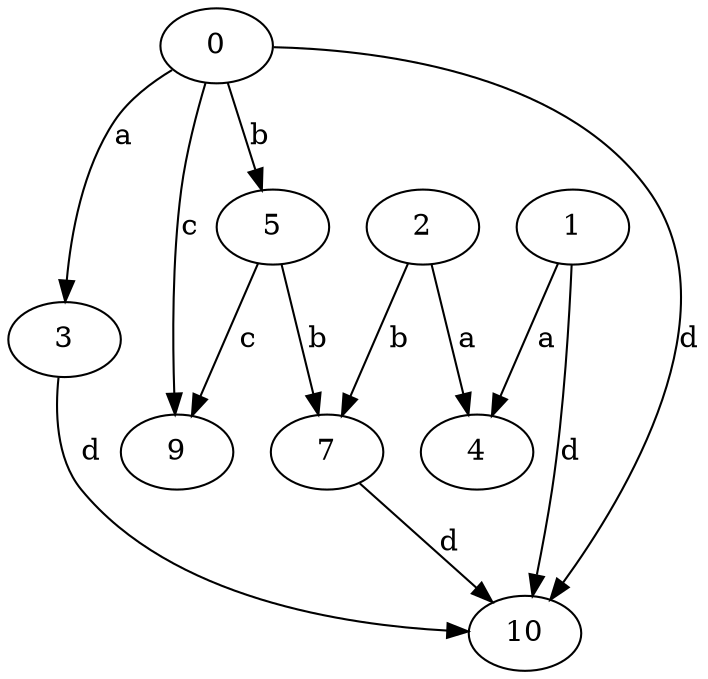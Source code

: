 strict digraph  {
3;
4;
5;
7;
0;
1;
9;
2;
10;
3 -> 10  [label=d];
5 -> 7  [label=b];
5 -> 9  [label=c];
7 -> 10  [label=d];
0 -> 3  [label=a];
0 -> 5  [label=b];
0 -> 9  [label=c];
0 -> 10  [label=d];
1 -> 4  [label=a];
1 -> 10  [label=d];
2 -> 4  [label=a];
2 -> 7  [label=b];
}
